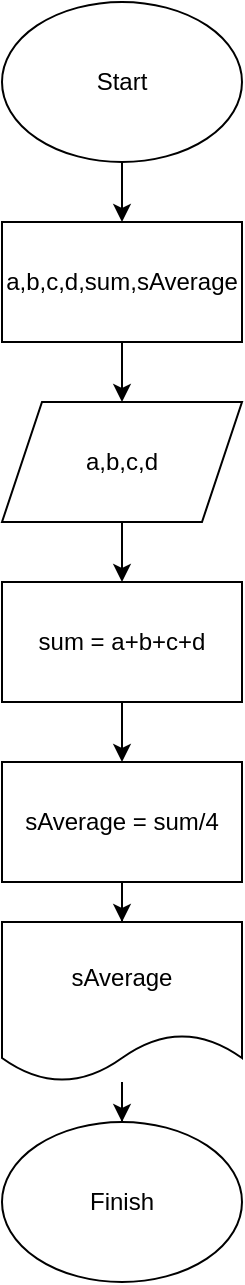 <mxfile version="22.0.6" type="github">
  <diagram id="C5RBs43oDa-KdzZeNtuy" name="Page-1">
    <mxGraphModel dx="1514" dy="849" grid="1" gridSize="10" guides="1" tooltips="1" connect="1" arrows="1" fold="1" page="1" pageScale="1" pageWidth="827" pageHeight="1169" math="0" shadow="0">
      <root>
        <mxCell id="WIyWlLk6GJQsqaUBKTNV-0" />
        <mxCell id="WIyWlLk6GJQsqaUBKTNV-1" parent="WIyWlLk6GJQsqaUBKTNV-0" />
        <mxCell id="R54f4_QAWIgHOmy9ZhsC-9" value="" style="edgeStyle=orthogonalEdgeStyle;rounded=0;orthogonalLoop=1;jettySize=auto;html=1;" edge="1" parent="WIyWlLk6GJQsqaUBKTNV-1" source="R54f4_QAWIgHOmy9ZhsC-0" target="R54f4_QAWIgHOmy9ZhsC-4">
          <mxGeometry relative="1" as="geometry" />
        </mxCell>
        <mxCell id="R54f4_QAWIgHOmy9ZhsC-0" value="a,b,c,d" style="shape=parallelogram;perimeter=parallelogramPerimeter;whiteSpace=wrap;html=1;fixedSize=1;" vertex="1" parent="WIyWlLk6GJQsqaUBKTNV-1">
          <mxGeometry x="250" y="230" width="120" height="60" as="geometry" />
        </mxCell>
        <mxCell id="R54f4_QAWIgHOmy9ZhsC-7" value="" style="edgeStyle=orthogonalEdgeStyle;rounded=0;orthogonalLoop=1;jettySize=auto;html=1;" edge="1" parent="WIyWlLk6GJQsqaUBKTNV-1" source="R54f4_QAWIgHOmy9ZhsC-1" target="R54f4_QAWIgHOmy9ZhsC-3">
          <mxGeometry relative="1" as="geometry" />
        </mxCell>
        <mxCell id="R54f4_QAWIgHOmy9ZhsC-1" value="Start" style="ellipse;whiteSpace=wrap;html=1;" vertex="1" parent="WIyWlLk6GJQsqaUBKTNV-1">
          <mxGeometry x="250" y="30" width="120" height="80" as="geometry" />
        </mxCell>
        <mxCell id="R54f4_QAWIgHOmy9ZhsC-2" value="Finish" style="ellipse;whiteSpace=wrap;html=1;" vertex="1" parent="WIyWlLk6GJQsqaUBKTNV-1">
          <mxGeometry x="250" y="590" width="120" height="80" as="geometry" />
        </mxCell>
        <mxCell id="R54f4_QAWIgHOmy9ZhsC-8" value="" style="edgeStyle=orthogonalEdgeStyle;rounded=0;orthogonalLoop=1;jettySize=auto;html=1;" edge="1" parent="WIyWlLk6GJQsqaUBKTNV-1" source="R54f4_QAWIgHOmy9ZhsC-3" target="R54f4_QAWIgHOmy9ZhsC-0">
          <mxGeometry relative="1" as="geometry" />
        </mxCell>
        <mxCell id="R54f4_QAWIgHOmy9ZhsC-3" value="a,b,c,d,sum,sAverage" style="rounded=0;whiteSpace=wrap;html=1;" vertex="1" parent="WIyWlLk6GJQsqaUBKTNV-1">
          <mxGeometry x="250" y="140" width="120" height="60" as="geometry" />
        </mxCell>
        <mxCell id="R54f4_QAWIgHOmy9ZhsC-10" value="" style="edgeStyle=orthogonalEdgeStyle;rounded=0;orthogonalLoop=1;jettySize=auto;html=1;entryX=0.5;entryY=0;entryDx=0;entryDy=0;" edge="1" parent="WIyWlLk6GJQsqaUBKTNV-1" source="R54f4_QAWIgHOmy9ZhsC-4" target="R54f4_QAWIgHOmy9ZhsC-5">
          <mxGeometry relative="1" as="geometry" />
        </mxCell>
        <mxCell id="R54f4_QAWIgHOmy9ZhsC-4" value="sum = a+b+c+d" style="rounded=0;whiteSpace=wrap;html=1;" vertex="1" parent="WIyWlLk6GJQsqaUBKTNV-1">
          <mxGeometry x="250" y="320" width="120" height="60" as="geometry" />
        </mxCell>
        <mxCell id="R54f4_QAWIgHOmy9ZhsC-11" value="" style="edgeStyle=orthogonalEdgeStyle;rounded=0;orthogonalLoop=1;jettySize=auto;html=1;" edge="1" parent="WIyWlLk6GJQsqaUBKTNV-1" source="R54f4_QAWIgHOmy9ZhsC-5" target="R54f4_QAWIgHOmy9ZhsC-6">
          <mxGeometry relative="1" as="geometry" />
        </mxCell>
        <mxCell id="R54f4_QAWIgHOmy9ZhsC-5" value="sAverage = sum/4" style="rounded=0;whiteSpace=wrap;html=1;" vertex="1" parent="WIyWlLk6GJQsqaUBKTNV-1">
          <mxGeometry x="250" y="410" width="120" height="60" as="geometry" />
        </mxCell>
        <mxCell id="R54f4_QAWIgHOmy9ZhsC-12" value="" style="edgeStyle=orthogonalEdgeStyle;rounded=0;orthogonalLoop=1;jettySize=auto;html=1;" edge="1" parent="WIyWlLk6GJQsqaUBKTNV-1" source="R54f4_QAWIgHOmy9ZhsC-6" target="R54f4_QAWIgHOmy9ZhsC-2">
          <mxGeometry relative="1" as="geometry" />
        </mxCell>
        <mxCell id="R54f4_QAWIgHOmy9ZhsC-6" value="sAverage" style="shape=document;whiteSpace=wrap;html=1;boundedLbl=1;" vertex="1" parent="WIyWlLk6GJQsqaUBKTNV-1">
          <mxGeometry x="250" y="490" width="120" height="80" as="geometry" />
        </mxCell>
      </root>
    </mxGraphModel>
  </diagram>
</mxfile>
